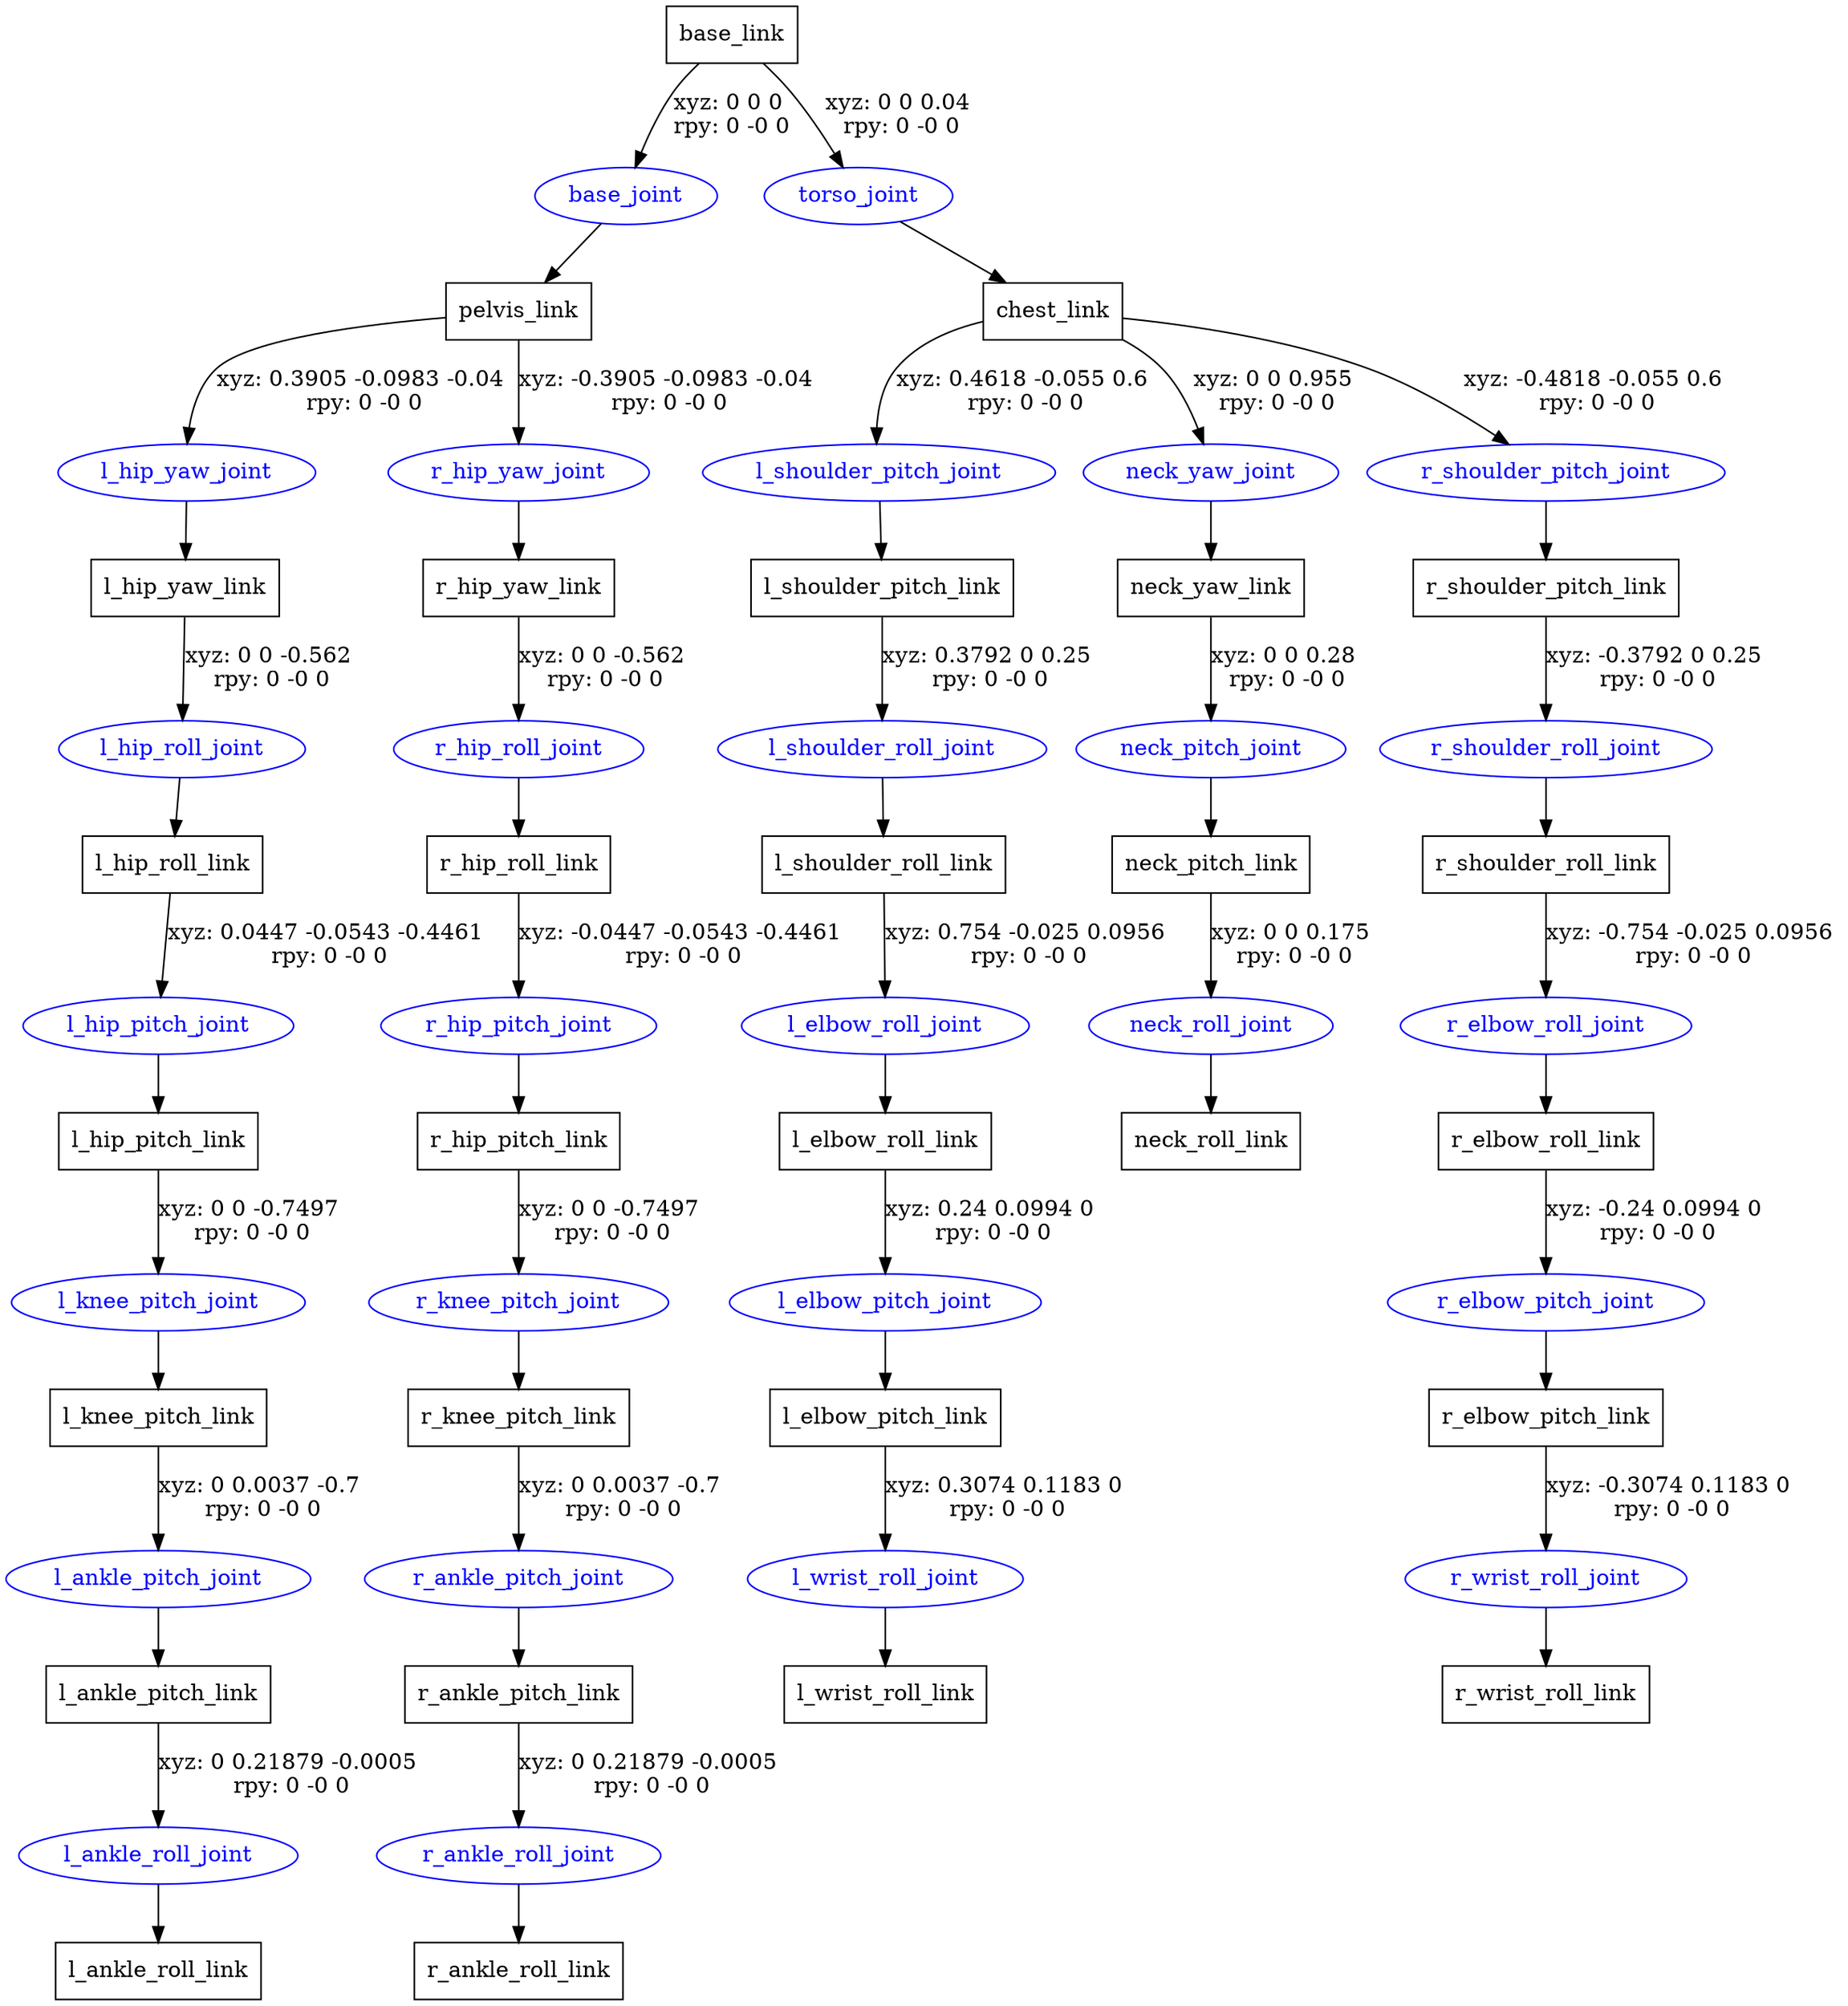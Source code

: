 digraph G {
node [shape=box];
"base_link" [label="base_link"];
"pelvis_link" [label="pelvis_link"];
"l_hip_yaw_link" [label="l_hip_yaw_link"];
"l_hip_roll_link" [label="l_hip_roll_link"];
"l_hip_pitch_link" [label="l_hip_pitch_link"];
"l_knee_pitch_link" [label="l_knee_pitch_link"];
"l_ankle_pitch_link" [label="l_ankle_pitch_link"];
"l_ankle_roll_link" [label="l_ankle_roll_link"];
"r_hip_yaw_link" [label="r_hip_yaw_link"];
"r_hip_roll_link" [label="r_hip_roll_link"];
"r_hip_pitch_link" [label="r_hip_pitch_link"];
"r_knee_pitch_link" [label="r_knee_pitch_link"];
"r_ankle_pitch_link" [label="r_ankle_pitch_link"];
"r_ankle_roll_link" [label="r_ankle_roll_link"];
"chest_link" [label="chest_link"];
"l_shoulder_pitch_link" [label="l_shoulder_pitch_link"];
"l_shoulder_roll_link" [label="l_shoulder_roll_link"];
"l_elbow_roll_link" [label="l_elbow_roll_link"];
"l_elbow_pitch_link" [label="l_elbow_pitch_link"];
"l_wrist_roll_link" [label="l_wrist_roll_link"];
"neck_yaw_link" [label="neck_yaw_link"];
"neck_pitch_link" [label="neck_pitch_link"];
"neck_roll_link" [label="neck_roll_link"];
"r_shoulder_pitch_link" [label="r_shoulder_pitch_link"];
"r_shoulder_roll_link" [label="r_shoulder_roll_link"];
"r_elbow_roll_link" [label="r_elbow_roll_link"];
"r_elbow_pitch_link" [label="r_elbow_pitch_link"];
"r_wrist_roll_link" [label="r_wrist_roll_link"];
node [shape=ellipse, color=blue, fontcolor=blue];
"base_link" -> "base_joint" [label="xyz: 0 0 0 \nrpy: 0 -0 0"]
"base_joint" -> "pelvis_link"
"pelvis_link" -> "l_hip_yaw_joint" [label="xyz: 0.3905 -0.0983 -0.04 \nrpy: 0 -0 0"]
"l_hip_yaw_joint" -> "l_hip_yaw_link"
"l_hip_yaw_link" -> "l_hip_roll_joint" [label="xyz: 0 0 -0.562 \nrpy: 0 -0 0"]
"l_hip_roll_joint" -> "l_hip_roll_link"
"l_hip_roll_link" -> "l_hip_pitch_joint" [label="xyz: 0.0447 -0.0543 -0.4461 \nrpy: 0 -0 0"]
"l_hip_pitch_joint" -> "l_hip_pitch_link"
"l_hip_pitch_link" -> "l_knee_pitch_joint" [label="xyz: 0 0 -0.7497 \nrpy: 0 -0 0"]
"l_knee_pitch_joint" -> "l_knee_pitch_link"
"l_knee_pitch_link" -> "l_ankle_pitch_joint" [label="xyz: 0 0.0037 -0.7 \nrpy: 0 -0 0"]
"l_ankle_pitch_joint" -> "l_ankle_pitch_link"
"l_ankle_pitch_link" -> "l_ankle_roll_joint" [label="xyz: 0 0.21879 -0.0005 \nrpy: 0 -0 0"]
"l_ankle_roll_joint" -> "l_ankle_roll_link"
"pelvis_link" -> "r_hip_yaw_joint" [label="xyz: -0.3905 -0.0983 -0.04 \nrpy: 0 -0 0"]
"r_hip_yaw_joint" -> "r_hip_yaw_link"
"r_hip_yaw_link" -> "r_hip_roll_joint" [label="xyz: 0 0 -0.562 \nrpy: 0 -0 0"]
"r_hip_roll_joint" -> "r_hip_roll_link"
"r_hip_roll_link" -> "r_hip_pitch_joint" [label="xyz: -0.0447 -0.0543 -0.4461 \nrpy: 0 -0 0"]
"r_hip_pitch_joint" -> "r_hip_pitch_link"
"r_hip_pitch_link" -> "r_knee_pitch_joint" [label="xyz: 0 0 -0.7497 \nrpy: 0 -0 0"]
"r_knee_pitch_joint" -> "r_knee_pitch_link"
"r_knee_pitch_link" -> "r_ankle_pitch_joint" [label="xyz: 0 0.0037 -0.7 \nrpy: 0 -0 0"]
"r_ankle_pitch_joint" -> "r_ankle_pitch_link"
"r_ankle_pitch_link" -> "r_ankle_roll_joint" [label="xyz: 0 0.21879 -0.0005 \nrpy: 0 -0 0"]
"r_ankle_roll_joint" -> "r_ankle_roll_link"
"base_link" -> "torso_joint" [label="xyz: 0 0 0.04 \nrpy: 0 -0 0"]
"torso_joint" -> "chest_link"
"chest_link" -> "l_shoulder_pitch_joint" [label="xyz: 0.4618 -0.055 0.6 \nrpy: 0 -0 0"]
"l_shoulder_pitch_joint" -> "l_shoulder_pitch_link"
"l_shoulder_pitch_link" -> "l_shoulder_roll_joint" [label="xyz: 0.3792 0 0.25 \nrpy: 0 -0 0"]
"l_shoulder_roll_joint" -> "l_shoulder_roll_link"
"l_shoulder_roll_link" -> "l_elbow_roll_joint" [label="xyz: 0.754 -0.025 0.0956 \nrpy: 0 -0 0"]
"l_elbow_roll_joint" -> "l_elbow_roll_link"
"l_elbow_roll_link" -> "l_elbow_pitch_joint" [label="xyz: 0.24 0.0994 0 \nrpy: 0 -0 0"]
"l_elbow_pitch_joint" -> "l_elbow_pitch_link"
"l_elbow_pitch_link" -> "l_wrist_roll_joint" [label="xyz: 0.3074 0.1183 0 \nrpy: 0 -0 0"]
"l_wrist_roll_joint" -> "l_wrist_roll_link"
"chest_link" -> "neck_yaw_joint" [label="xyz: 0 0 0.955 \nrpy: 0 -0 0"]
"neck_yaw_joint" -> "neck_yaw_link"
"neck_yaw_link" -> "neck_pitch_joint" [label="xyz: 0 0 0.28 \nrpy: 0 -0 0"]
"neck_pitch_joint" -> "neck_pitch_link"
"neck_pitch_link" -> "neck_roll_joint" [label="xyz: 0 0 0.175 \nrpy: 0 -0 0"]
"neck_roll_joint" -> "neck_roll_link"
"chest_link" -> "r_shoulder_pitch_joint" [label="xyz: -0.4818 -0.055 0.6 \nrpy: 0 -0 0"]
"r_shoulder_pitch_joint" -> "r_shoulder_pitch_link"
"r_shoulder_pitch_link" -> "r_shoulder_roll_joint" [label="xyz: -0.3792 0 0.25 \nrpy: 0 -0 0"]
"r_shoulder_roll_joint" -> "r_shoulder_roll_link"
"r_shoulder_roll_link" -> "r_elbow_roll_joint" [label="xyz: -0.754 -0.025 0.0956 \nrpy: 0 -0 0"]
"r_elbow_roll_joint" -> "r_elbow_roll_link"
"r_elbow_roll_link" -> "r_elbow_pitch_joint" [label="xyz: -0.24 0.0994 0 \nrpy: 0 -0 0"]
"r_elbow_pitch_joint" -> "r_elbow_pitch_link"
"r_elbow_pitch_link" -> "r_wrist_roll_joint" [label="xyz: -0.3074 0.1183 0 \nrpy: 0 -0 0"]
"r_wrist_roll_joint" -> "r_wrist_roll_link"
}
